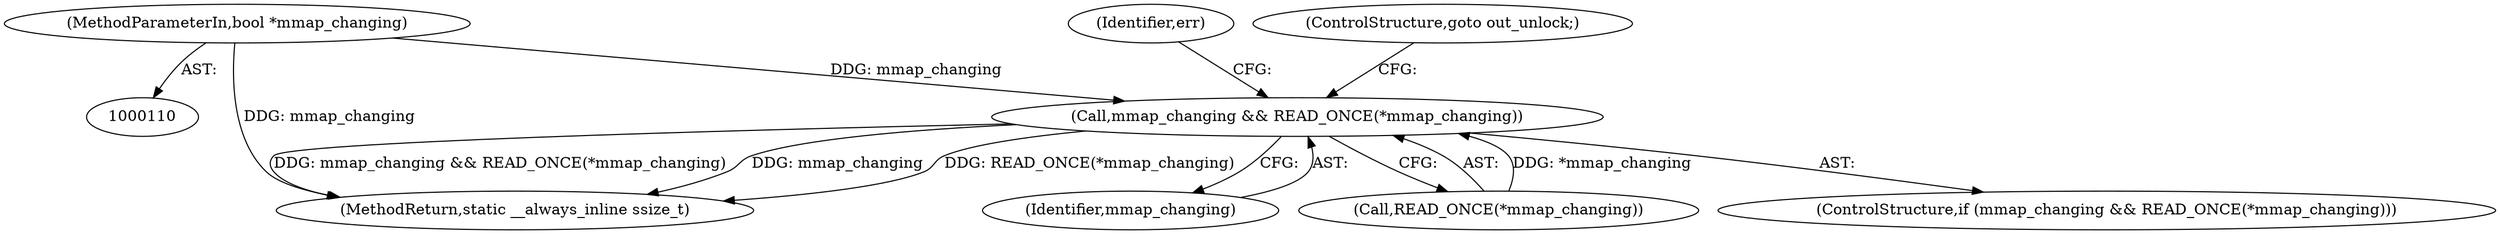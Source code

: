 digraph "0_linux_29ec90660d68bbdd69507c1c8b4e33aa299278b1_1@pointer" {
"1000116" [label="(MethodParameterIn,bool *mmap_changing)"];
"1000168" [label="(Call,mmap_changing && READ_ONCE(*mmap_changing))"];
"1000167" [label="(ControlStructure,if (mmap_changing && READ_ONCE(*mmap_changing)))"];
"1000116" [label="(MethodParameterIn,bool *mmap_changing)"];
"1000168" [label="(Call,mmap_changing && READ_ONCE(*mmap_changing))"];
"1000447" [label="(MethodReturn,static __always_inline ssize_t)"];
"1000169" [label="(Identifier,mmap_changing)"];
"1000175" [label="(Identifier,err)"];
"1000170" [label="(Call,READ_ONCE(*mmap_changing))"];
"1000173" [label="(ControlStructure,goto out_unlock;)"];
"1000116" -> "1000110"  [label="AST: "];
"1000116" -> "1000447"  [label="DDG: mmap_changing"];
"1000116" -> "1000168"  [label="DDG: mmap_changing"];
"1000168" -> "1000167"  [label="AST: "];
"1000168" -> "1000169"  [label="CFG: "];
"1000168" -> "1000170"  [label="CFG: "];
"1000169" -> "1000168"  [label="AST: "];
"1000170" -> "1000168"  [label="AST: "];
"1000173" -> "1000168"  [label="CFG: "];
"1000175" -> "1000168"  [label="CFG: "];
"1000168" -> "1000447"  [label="DDG: mmap_changing && READ_ONCE(*mmap_changing)"];
"1000168" -> "1000447"  [label="DDG: mmap_changing"];
"1000168" -> "1000447"  [label="DDG: READ_ONCE(*mmap_changing)"];
"1000170" -> "1000168"  [label="DDG: *mmap_changing"];
}
